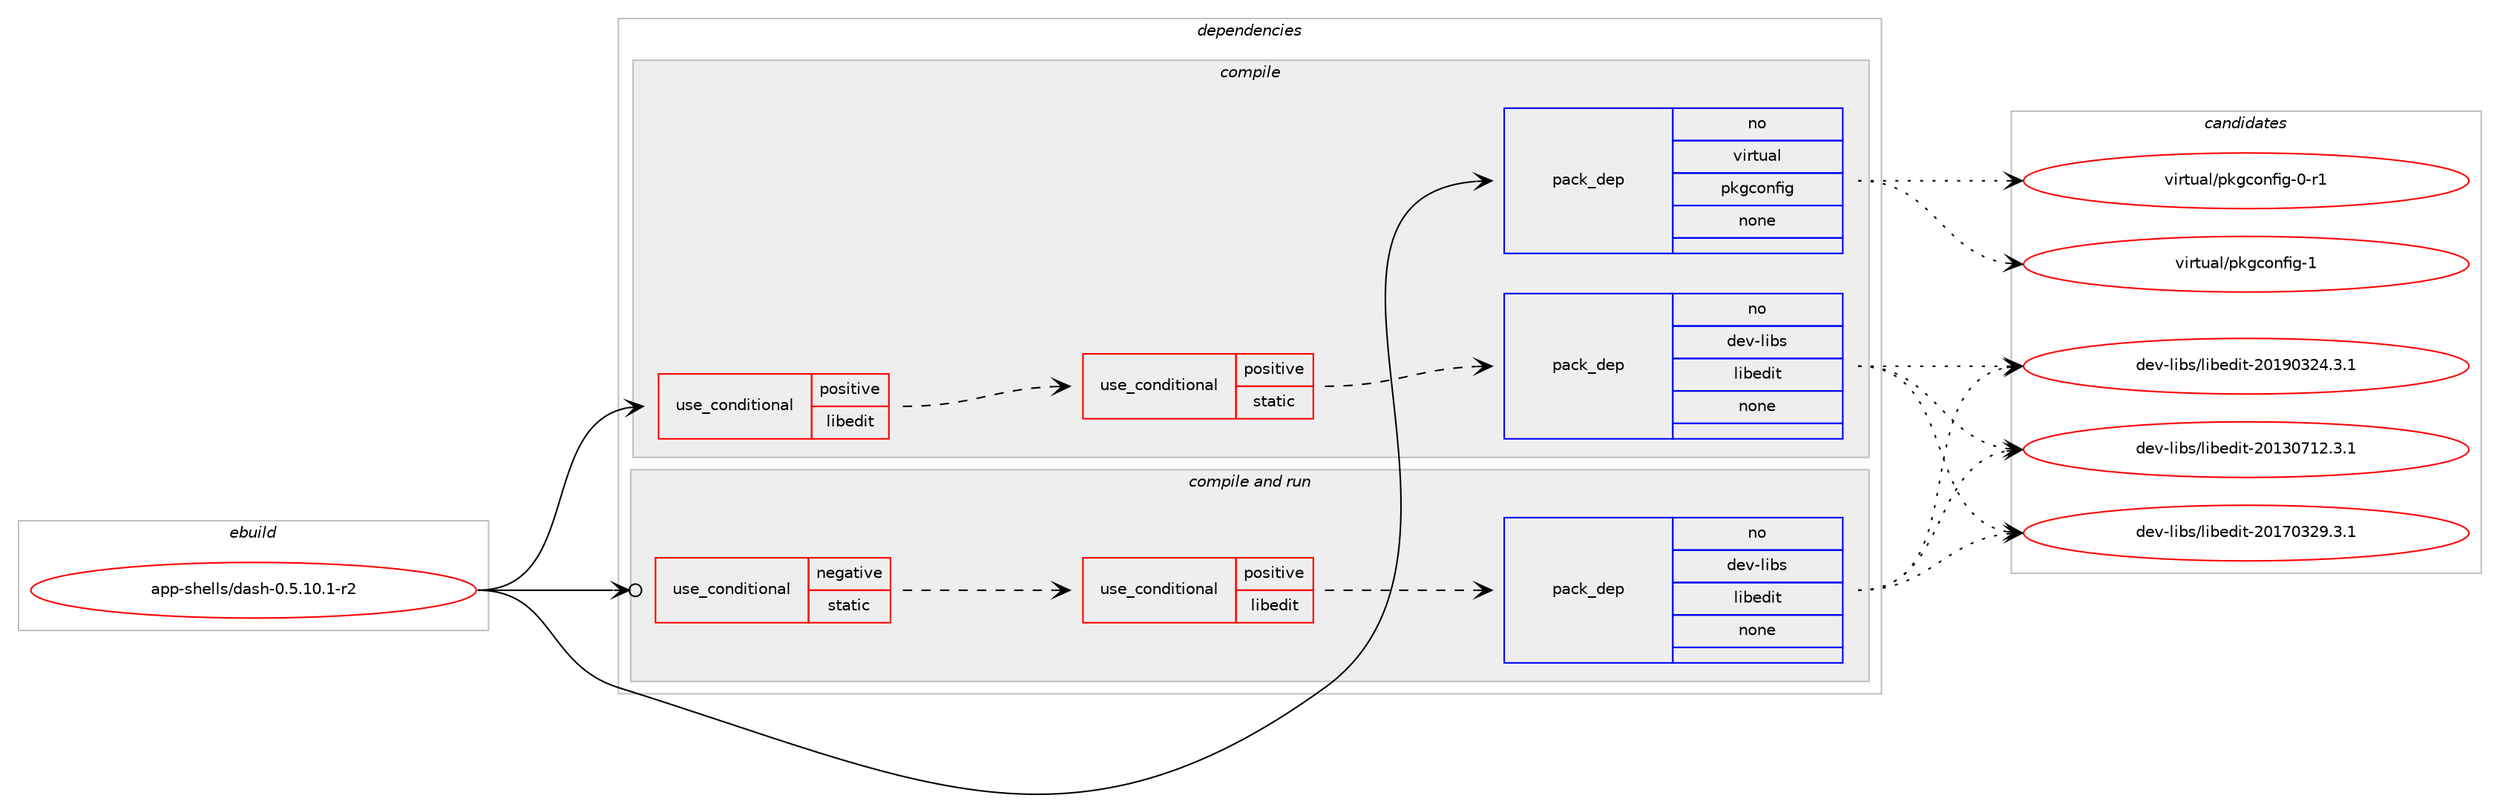 digraph prolog {

# *************
# Graph options
# *************

newrank=true;
concentrate=true;
compound=true;
graph [rankdir=LR,fontname=Helvetica,fontsize=10,ranksep=1.5];#, ranksep=2.5, nodesep=0.2];
edge  [arrowhead=vee];
node  [fontname=Helvetica,fontsize=10];

# **********
# The ebuild
# **********

subgraph cluster_leftcol {
color=gray;
rank=same;
label=<<i>ebuild</i>>;
id [label="app-shells/dash-0.5.10.1-r2", color=red, width=4, href="../app-shells/dash-0.5.10.1-r2.svg"];
}

# ****************
# The dependencies
# ****************

subgraph cluster_midcol {
color=gray;
label=<<i>dependencies</i>>;
subgraph cluster_compile {
fillcolor="#eeeeee";
style=filled;
label=<<i>compile</i>>;
subgraph cond121051 {
dependency507058 [label=<<TABLE BORDER="0" CELLBORDER="1" CELLSPACING="0" CELLPADDING="4"><TR><TD ROWSPAN="3" CELLPADDING="10">use_conditional</TD></TR><TR><TD>positive</TD></TR><TR><TD>libedit</TD></TR></TABLE>>, shape=none, color=red];
subgraph cond121052 {
dependency507059 [label=<<TABLE BORDER="0" CELLBORDER="1" CELLSPACING="0" CELLPADDING="4"><TR><TD ROWSPAN="3" CELLPADDING="10">use_conditional</TD></TR><TR><TD>positive</TD></TR><TR><TD>static</TD></TR></TABLE>>, shape=none, color=red];
subgraph pack376843 {
dependency507060 [label=<<TABLE BORDER="0" CELLBORDER="1" CELLSPACING="0" CELLPADDING="4" WIDTH="220"><TR><TD ROWSPAN="6" CELLPADDING="30">pack_dep</TD></TR><TR><TD WIDTH="110">no</TD></TR><TR><TD>dev-libs</TD></TR><TR><TD>libedit</TD></TR><TR><TD>none</TD></TR><TR><TD></TD></TR></TABLE>>, shape=none, color=blue];
}
dependency507059:e -> dependency507060:w [weight=20,style="dashed",arrowhead="vee"];
}
dependency507058:e -> dependency507059:w [weight=20,style="dashed",arrowhead="vee"];
}
id:e -> dependency507058:w [weight=20,style="solid",arrowhead="vee"];
subgraph pack376844 {
dependency507061 [label=<<TABLE BORDER="0" CELLBORDER="1" CELLSPACING="0" CELLPADDING="4" WIDTH="220"><TR><TD ROWSPAN="6" CELLPADDING="30">pack_dep</TD></TR><TR><TD WIDTH="110">no</TD></TR><TR><TD>virtual</TD></TR><TR><TD>pkgconfig</TD></TR><TR><TD>none</TD></TR><TR><TD></TD></TR></TABLE>>, shape=none, color=blue];
}
id:e -> dependency507061:w [weight=20,style="solid",arrowhead="vee"];
}
subgraph cluster_compileandrun {
fillcolor="#eeeeee";
style=filled;
label=<<i>compile and run</i>>;
subgraph cond121053 {
dependency507062 [label=<<TABLE BORDER="0" CELLBORDER="1" CELLSPACING="0" CELLPADDING="4"><TR><TD ROWSPAN="3" CELLPADDING="10">use_conditional</TD></TR><TR><TD>negative</TD></TR><TR><TD>static</TD></TR></TABLE>>, shape=none, color=red];
subgraph cond121054 {
dependency507063 [label=<<TABLE BORDER="0" CELLBORDER="1" CELLSPACING="0" CELLPADDING="4"><TR><TD ROWSPAN="3" CELLPADDING="10">use_conditional</TD></TR><TR><TD>positive</TD></TR><TR><TD>libedit</TD></TR></TABLE>>, shape=none, color=red];
subgraph pack376845 {
dependency507064 [label=<<TABLE BORDER="0" CELLBORDER="1" CELLSPACING="0" CELLPADDING="4" WIDTH="220"><TR><TD ROWSPAN="6" CELLPADDING="30">pack_dep</TD></TR><TR><TD WIDTH="110">no</TD></TR><TR><TD>dev-libs</TD></TR><TR><TD>libedit</TD></TR><TR><TD>none</TD></TR><TR><TD></TD></TR></TABLE>>, shape=none, color=blue];
}
dependency507063:e -> dependency507064:w [weight=20,style="dashed",arrowhead="vee"];
}
dependency507062:e -> dependency507063:w [weight=20,style="dashed",arrowhead="vee"];
}
id:e -> dependency507062:w [weight=20,style="solid",arrowhead="odotvee"];
}
subgraph cluster_run {
fillcolor="#eeeeee";
style=filled;
label=<<i>run</i>>;
}
}

# **************
# The candidates
# **************

subgraph cluster_choices {
rank=same;
color=gray;
label=<<i>candidates</i>>;

subgraph choice376843 {
color=black;
nodesep=1;
choice1001011184510810598115471081059810110010511645504849514855495046514649 [label="dev-libs/libedit-20130712.3.1", color=red, width=4,href="../dev-libs/libedit-20130712.3.1.svg"];
choice1001011184510810598115471081059810110010511645504849554851505746514649 [label="dev-libs/libedit-20170329.3.1", color=red, width=4,href="../dev-libs/libedit-20170329.3.1.svg"];
choice1001011184510810598115471081059810110010511645504849574851505246514649 [label="dev-libs/libedit-20190324.3.1", color=red, width=4,href="../dev-libs/libedit-20190324.3.1.svg"];
dependency507060:e -> choice1001011184510810598115471081059810110010511645504849514855495046514649:w [style=dotted,weight="100"];
dependency507060:e -> choice1001011184510810598115471081059810110010511645504849554851505746514649:w [style=dotted,weight="100"];
dependency507060:e -> choice1001011184510810598115471081059810110010511645504849574851505246514649:w [style=dotted,weight="100"];
}
subgraph choice376844 {
color=black;
nodesep=1;
choice11810511411611797108471121071039911111010210510345484511449 [label="virtual/pkgconfig-0-r1", color=red, width=4,href="../virtual/pkgconfig-0-r1.svg"];
choice1181051141161179710847112107103991111101021051034549 [label="virtual/pkgconfig-1", color=red, width=4,href="../virtual/pkgconfig-1.svg"];
dependency507061:e -> choice11810511411611797108471121071039911111010210510345484511449:w [style=dotted,weight="100"];
dependency507061:e -> choice1181051141161179710847112107103991111101021051034549:w [style=dotted,weight="100"];
}
subgraph choice376845 {
color=black;
nodesep=1;
choice1001011184510810598115471081059810110010511645504849514855495046514649 [label="dev-libs/libedit-20130712.3.1", color=red, width=4,href="../dev-libs/libedit-20130712.3.1.svg"];
choice1001011184510810598115471081059810110010511645504849554851505746514649 [label="dev-libs/libedit-20170329.3.1", color=red, width=4,href="../dev-libs/libedit-20170329.3.1.svg"];
choice1001011184510810598115471081059810110010511645504849574851505246514649 [label="dev-libs/libedit-20190324.3.1", color=red, width=4,href="../dev-libs/libedit-20190324.3.1.svg"];
dependency507064:e -> choice1001011184510810598115471081059810110010511645504849514855495046514649:w [style=dotted,weight="100"];
dependency507064:e -> choice1001011184510810598115471081059810110010511645504849554851505746514649:w [style=dotted,weight="100"];
dependency507064:e -> choice1001011184510810598115471081059810110010511645504849574851505246514649:w [style=dotted,weight="100"];
}
}

}
